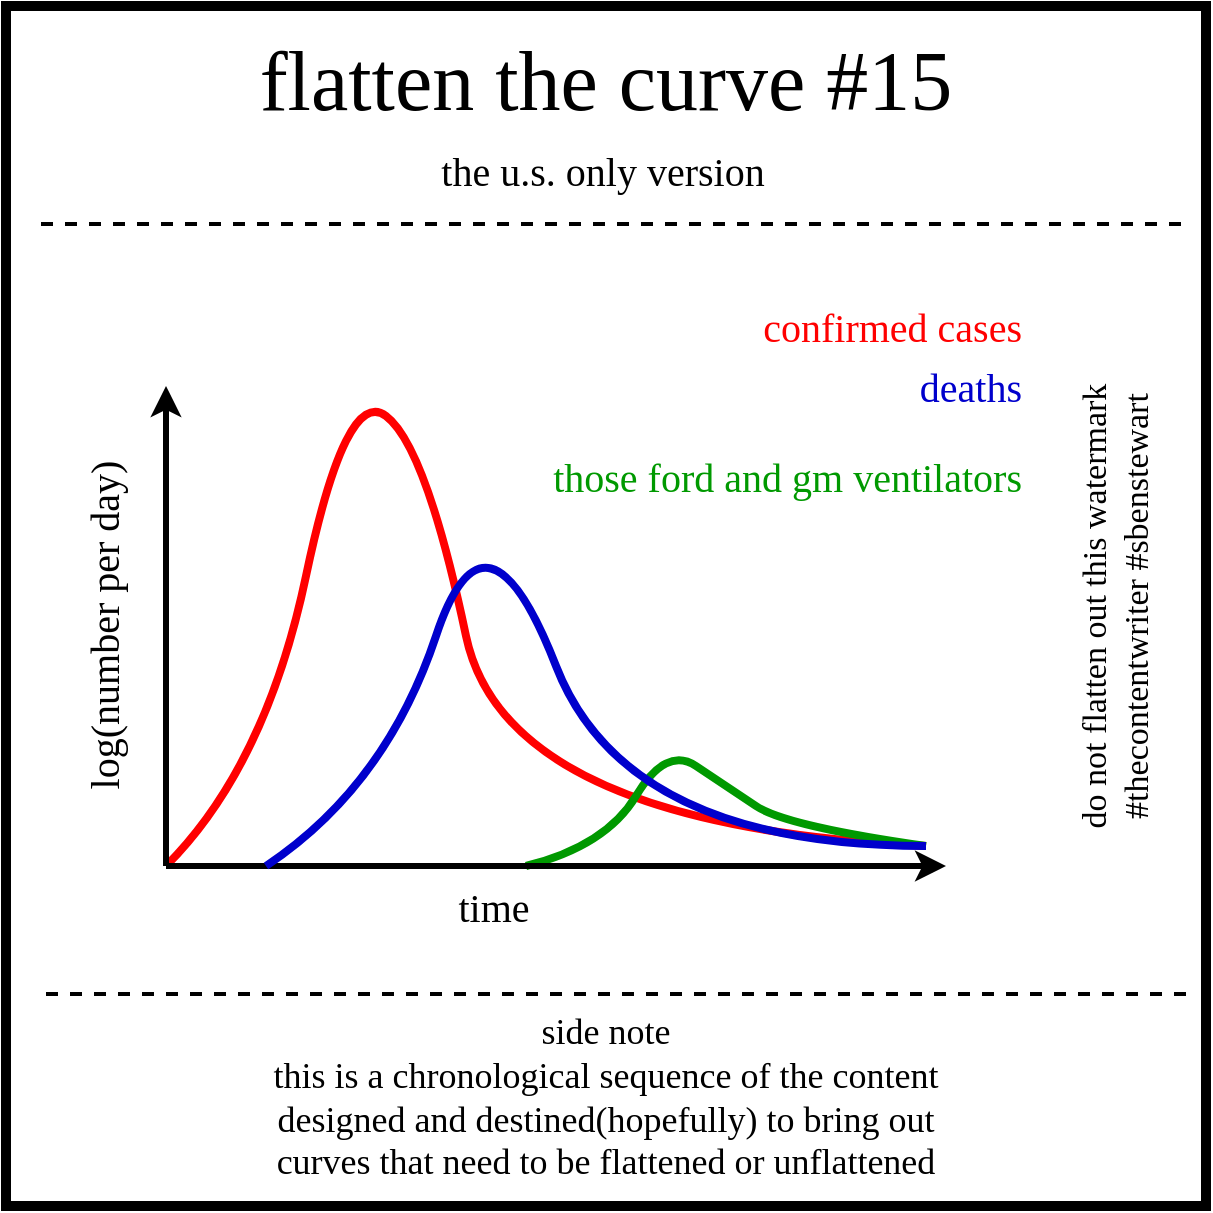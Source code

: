 <mxfile version="12.9.11" type="device"><diagram id="dX7Dphyso45SB9-RoEhv" name="Page-1"><mxGraphModel dx="786" dy="625" grid="1" gridSize="10" guides="1" tooltips="1" connect="1" arrows="1" fold="1" page="1" pageScale="1" pageWidth="827" pageHeight="1169" math="0" shadow="0"><root><mxCell id="0"/><mxCell id="1" parent="0"/><mxCell id="nfxZPmU7g6QgWNAvG-ER-2" value="" style="whiteSpace=wrap;html=1;aspect=fixed;strokeWidth=5;fillColor=none;fontFamily=xkcd;" parent="1" vertex="1"><mxGeometry x="210" y="90" width="600" height="600" as="geometry"/></mxCell><mxCell id="PwVgYycKR86LDGq6fnde-1" value="" style="curved=1;endArrow=none;html=1;fontSize=16;strokeWidth=4;endFill=0;strokeColor=#FF0000;shadow=0;comic=0;" parent="1" edge="1"><mxGeometry width="50" height="50" relative="1" as="geometry"><mxPoint x="290" y="520" as="sourcePoint"/><mxPoint x="670" y="510" as="targetPoint"/><Array as="points"><mxPoint x="340" y="470"/><mxPoint x="380" y="280"/><mxPoint x="420" y="310"/><mxPoint x="460" y="500"/></Array></mxGeometry></mxCell><mxCell id="PwVgYycKR86LDGq6fnde-3" value="" style="curved=1;endArrow=none;html=1;fontSize=16;strokeWidth=4;endFill=0;strokeColor=#009900;shadow=0;" parent="1" edge="1"><mxGeometry width="50" height="50" relative="1" as="geometry"><mxPoint x="470" y="520" as="sourcePoint"/><mxPoint x="670" y="510" as="targetPoint"/><Array as="points"><mxPoint x="510" y="510"/><mxPoint x="540" y="460"/><mxPoint x="570" y="480"/><mxPoint x="600" y="500"/></Array></mxGeometry></mxCell><mxCell id="8b6ggLF4gSHIukh4vJdm-18" value="&lt;font&gt;&lt;font style=&quot;font-size: 42px&quot;&gt;flatten the curve #15&lt;/font&gt;&lt;br&gt;&lt;/font&gt;" style="text;html=1;strokeColor=none;fillColor=none;align=center;verticalAlign=middle;whiteSpace=wrap;rounded=0;fontFamily=xkcd;" parent="1" vertex="1"><mxGeometry x="225" y="118" width="570" height="20" as="geometry"/></mxCell><mxCell id="8b6ggLF4gSHIukh4vJdm-24" value="&lt;font&gt;&lt;font style=&quot;font-size: 20px&quot;&gt;the u.s. only version&lt;/font&gt;&lt;br&gt;&lt;/font&gt;" style="text;html=1;strokeColor=none;fillColor=none;align=center;verticalAlign=middle;whiteSpace=wrap;rounded=0;fontFamily=xkcd;" parent="1" vertex="1"><mxGeometry x="249.25" y="162" width="518.5" height="20" as="geometry"/></mxCell><mxCell id="8b6ggLF4gSHIukh4vJdm-30" value="" style="endArrow=none;dashed=1;html=1;strokeWidth=2;" parent="1" edge="1"><mxGeometry width="50" height="50" relative="1" as="geometry"><mxPoint x="797.5" y="199" as="sourcePoint"/><mxPoint x="222.5" y="199" as="targetPoint"/></mxGeometry></mxCell><mxCell id="k-dpR7HA_-HZ3Fbqk2lw-16" value="" style="endArrow=none;dashed=1;html=1;strokeWidth=2;" parent="1" edge="1"><mxGeometry width="50" height="50" relative="1" as="geometry"><mxPoint x="800" y="584" as="sourcePoint"/><mxPoint x="225" y="584" as="targetPoint"/></mxGeometry></mxCell><mxCell id="k-dpR7HA_-HZ3Fbqk2lw-17" value="&lt;font style=&quot;font-size: 18px&quot;&gt;&lt;span&gt;side note&lt;/span&gt;&lt;br&gt;this is a chronological sequence of the content&lt;br&gt;designed and destined(hopefully) to bring out&lt;br&gt;curves that need to be flattened or unflattened&lt;br&gt;&lt;/font&gt;" style="text;html=1;strokeColor=none;fillColor=none;align=center;verticalAlign=middle;whiteSpace=wrap;rounded=0;fontFamily=xkcd;" parent="1" vertex="1"><mxGeometry x="210" y="596" width="600" height="80" as="geometry"/></mxCell><mxCell id="euaHSMH8fYii958cPEId-22" style="edgeStyle=orthogonalEdgeStyle;rounded=0;orthogonalLoop=1;jettySize=auto;html=1;exitX=0.5;exitY=1;exitDx=0;exitDy=0;strokeWidth=2;" parent="1" edge="1"><mxGeometry relative="1" as="geometry"><mxPoint x="661" y="451" as="sourcePoint"/><mxPoint x="661" y="451" as="targetPoint"/></mxGeometry></mxCell><mxCell id="pKVuHFSoDqtFi99w7tCS-15" value="&lt;font style=&quot;font-size: 17px&quot;&gt;&lt;font style=&quot;font-size: 17px&quot;&gt;do not flatten out this watermark&lt;br&gt;&lt;/font&gt;#thecontentwriter #sbenstewart&lt;br&gt;&lt;/font&gt;" style="text;html=1;strokeColor=none;fillColor=none;align=center;verticalAlign=middle;whiteSpace=wrap;rounded=0;rotation=-90;fontFamily=xkcd;" parent="1" vertex="1"><mxGeometry x="605" y="380" width="320" height="20" as="geometry"/></mxCell><mxCell id="odyUgtSx1SayHA9AFXie-1" value="" style="endArrow=classic;html=1;strokeWidth=3;" parent="1" edge="1"><mxGeometry width="50" height="50" relative="1" as="geometry"><mxPoint x="290" y="520" as="sourcePoint"/><mxPoint x="290" y="280" as="targetPoint"/></mxGeometry></mxCell><mxCell id="odyUgtSx1SayHA9AFXie-2" value="" style="endArrow=classic;html=1;strokeWidth=3;" parent="1" edge="1"><mxGeometry width="50" height="50" relative="1" as="geometry"><mxPoint x="290" y="520" as="sourcePoint"/><mxPoint x="680" y="520" as="targetPoint"/></mxGeometry></mxCell><mxCell id="odyUgtSx1SayHA9AFXie-3" value="&lt;span style=&quot;font-size: 20px&quot;&gt;log(number per day)&lt;/span&gt;" style="text;html=1;strokeColor=none;fillColor=none;align=center;verticalAlign=middle;whiteSpace=wrap;rounded=0;fontFamily=xkcd;rotation=-90;fontSize=20;" parent="1" vertex="1"><mxGeometry x="153.5" y="390" width="210" height="20" as="geometry"/></mxCell><mxCell id="odyUgtSx1SayHA9AFXie-14" value="&lt;font style=&quot;font-size: 20px;&quot;&gt;time&lt;/font&gt;" style="text;html=1;strokeColor=none;fillColor=none;align=center;verticalAlign=middle;whiteSpace=wrap;rounded=0;fontFamily=xkcd;rotation=0;fontSize=20;" parent="1" vertex="1"><mxGeometry x="363.5" y="530" width="180" height="20" as="geometry"/></mxCell><mxCell id="PwVgYycKR86LDGq6fnde-4" value="&lt;span style=&quot;font-size: 20px;&quot;&gt;&lt;font color=&quot;#ff0000&quot; style=&quot;font-size: 20px;&quot;&gt;confirmed cases&lt;/font&gt;&lt;/span&gt;" style="text;html=1;strokeColor=none;fillColor=none;align=right;verticalAlign=middle;whiteSpace=wrap;rounded=0;fontFamily=xkcd;rotation=0;fontSize=20;" parent="1" vertex="1"><mxGeometry x="540" y="240" width="180" height="20" as="geometry"/></mxCell><mxCell id="PwVgYycKR86LDGq6fnde-5" value="&lt;span style=&quot;font-size: 20px;&quot;&gt;&lt;font color=&quot;#0000cc&quot; style=&quot;font-size: 20px;&quot;&gt;deaths&lt;/font&gt;&lt;/span&gt;" style="text;html=1;strokeColor=none;fillColor=none;align=right;verticalAlign=middle;whiteSpace=wrap;rounded=0;fontFamily=xkcd;rotation=0;fontSize=20;" parent="1" vertex="1"><mxGeometry x="540" y="270" width="180" height="20" as="geometry"/></mxCell><mxCell id="PwVgYycKR86LDGq6fnde-6" value="&lt;span style=&quot;font-size: 20px;&quot;&gt;&lt;font color=&quot;#009900&quot; style=&quot;font-size: 20px;&quot;&gt;those ford and gm ventilators&lt;/font&gt;&lt;/span&gt;" style="text;html=1;strokeColor=none;fillColor=none;align=right;verticalAlign=middle;whiteSpace=wrap;rounded=0;fontFamily=xkcd;rotation=0;fontSize=20;" parent="1" vertex="1"><mxGeometry x="460" y="300" width="260" height="50" as="geometry"/></mxCell><mxCell id="1KHkrN0WU6LwdxqG3q4N-1" value="" style="curved=1;endArrow=none;html=1;fontSize=16;strokeWidth=4;endFill=0;strokeColor=#0000CC;shadow=0;comic=0;" edge="1" parent="1"><mxGeometry width="50" height="50" relative="1" as="geometry"><mxPoint x="340" y="520" as="sourcePoint"/><mxPoint x="670" y="510" as="targetPoint"/><Array as="points"><mxPoint x="400" y="480"/><mxPoint x="450" y="330"/><mxPoint x="520" y="510"/></Array></mxGeometry></mxCell></root></mxGraphModel></diagram></mxfile>